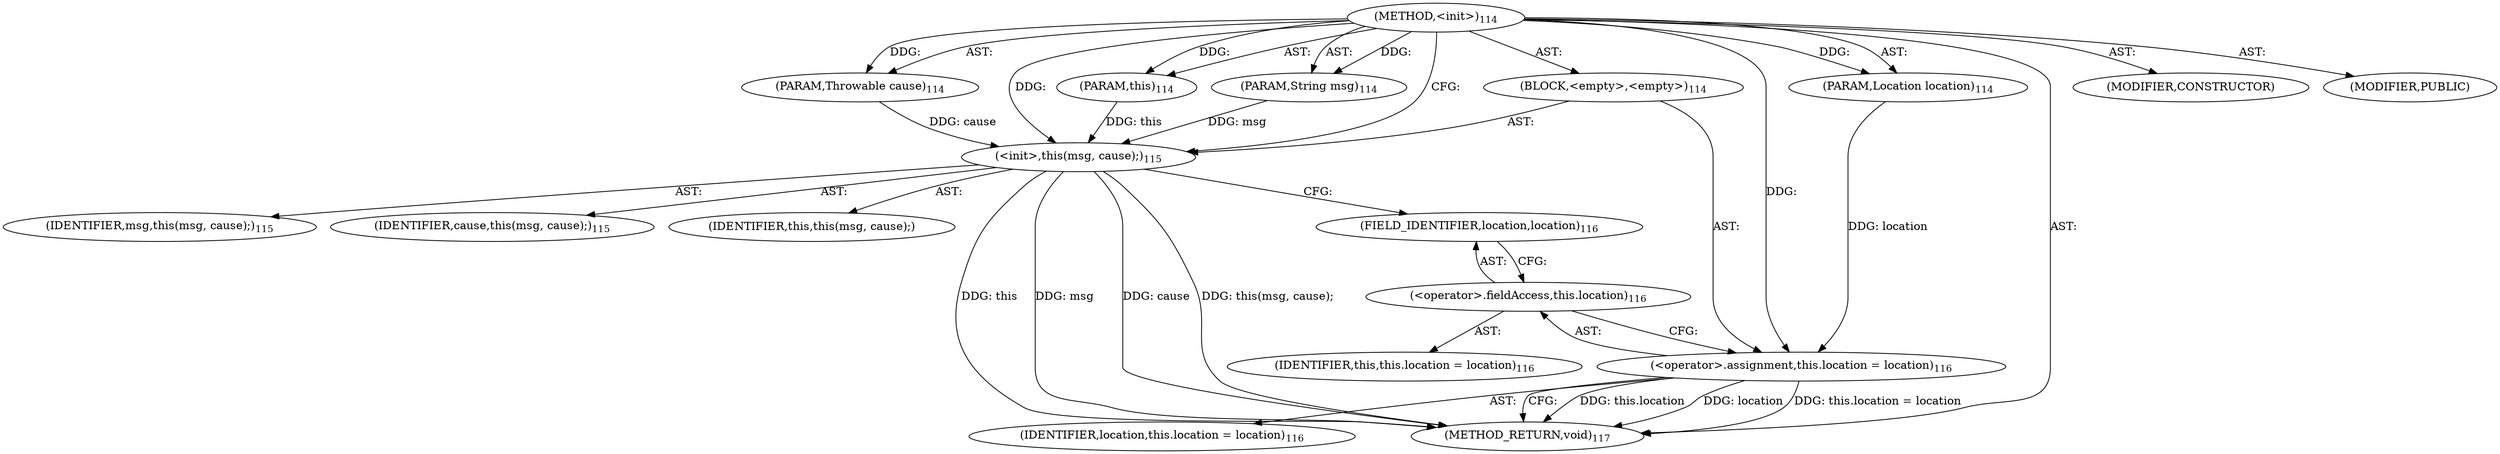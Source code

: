 digraph "&lt;init&gt;" {  
"111669149699" [label = <(METHOD,&lt;init&gt;)<SUB>114</SUB>> ]
"115964116999" [label = <(PARAM,this)<SUB>114</SUB>> ]
"115964117005" [label = <(PARAM,String msg)<SUB>114</SUB>> ]
"115964117006" [label = <(PARAM,Throwable cause)<SUB>114</SUB>> ]
"115964117011" [label = <(PARAM,Location location)<SUB>114</SUB>> ]
"25769803779" [label = <(BLOCK,&lt;empty&gt;,&lt;empty&gt;)<SUB>114</SUB>> ]
"30064771075" [label = <(&lt;init&gt;,this(msg, cause);)<SUB>115</SUB>> ]
"68719476744" [label = <(IDENTIFIER,this,this(msg, cause);)> ]
"68719476754" [label = <(IDENTIFIER,msg,this(msg, cause);)<SUB>115</SUB>> ]
"68719476755" [label = <(IDENTIFIER,cause,this(msg, cause);)<SUB>115</SUB>> ]
"30064771091" [label = <(&lt;operator&gt;.assignment,this.location = location)<SUB>116</SUB>> ]
"30064771092" [label = <(&lt;operator&gt;.fieldAccess,this.location)<SUB>116</SUB>> ]
"68719476745" [label = <(IDENTIFIER,this,this.location = location)<SUB>116</SUB>> ]
"55834574855" [label = <(FIELD_IDENTIFIER,location,location)<SUB>116</SUB>> ]
"68719476766" [label = <(IDENTIFIER,location,this.location = location)<SUB>116</SUB>> ]
"133143986184" [label = <(MODIFIER,CONSTRUCTOR)> ]
"133143986185" [label = <(MODIFIER,PUBLIC)> ]
"128849018883" [label = <(METHOD_RETURN,void)<SUB>117</SUB>> ]
  "111669149699" -> "115964116999"  [ label = "AST: "] 
  "111669149699" -> "115964117005"  [ label = "AST: "] 
  "111669149699" -> "115964117006"  [ label = "AST: "] 
  "111669149699" -> "115964117011"  [ label = "AST: "] 
  "111669149699" -> "25769803779"  [ label = "AST: "] 
  "111669149699" -> "133143986184"  [ label = "AST: "] 
  "111669149699" -> "133143986185"  [ label = "AST: "] 
  "111669149699" -> "128849018883"  [ label = "AST: "] 
  "25769803779" -> "30064771075"  [ label = "AST: "] 
  "25769803779" -> "30064771091"  [ label = "AST: "] 
  "30064771075" -> "68719476744"  [ label = "AST: "] 
  "30064771075" -> "68719476754"  [ label = "AST: "] 
  "30064771075" -> "68719476755"  [ label = "AST: "] 
  "30064771091" -> "30064771092"  [ label = "AST: "] 
  "30064771091" -> "68719476766"  [ label = "AST: "] 
  "30064771092" -> "68719476745"  [ label = "AST: "] 
  "30064771092" -> "55834574855"  [ label = "AST: "] 
  "30064771075" -> "55834574855"  [ label = "CFG: "] 
  "30064771091" -> "128849018883"  [ label = "CFG: "] 
  "30064771092" -> "30064771091"  [ label = "CFG: "] 
  "55834574855" -> "30064771092"  [ label = "CFG: "] 
  "111669149699" -> "30064771075"  [ label = "CFG: "] 
  "30064771075" -> "128849018883"  [ label = "DDG: this"] 
  "30064771075" -> "128849018883"  [ label = "DDG: msg"] 
  "30064771075" -> "128849018883"  [ label = "DDG: cause"] 
  "30064771075" -> "128849018883"  [ label = "DDG: this(msg, cause);"] 
  "30064771091" -> "128849018883"  [ label = "DDG: this.location"] 
  "30064771091" -> "128849018883"  [ label = "DDG: location"] 
  "30064771091" -> "128849018883"  [ label = "DDG: this.location = location"] 
  "111669149699" -> "115964116999"  [ label = "DDG: "] 
  "111669149699" -> "115964117005"  [ label = "DDG: "] 
  "111669149699" -> "115964117006"  [ label = "DDG: "] 
  "111669149699" -> "115964117011"  [ label = "DDG: "] 
  "115964117011" -> "30064771091"  [ label = "DDG: location"] 
  "111669149699" -> "30064771091"  [ label = "DDG: "] 
  "115964116999" -> "30064771075"  [ label = "DDG: this"] 
  "111669149699" -> "30064771075"  [ label = "DDG: "] 
  "115964117005" -> "30064771075"  [ label = "DDG: msg"] 
  "115964117006" -> "30064771075"  [ label = "DDG: cause"] 
}
